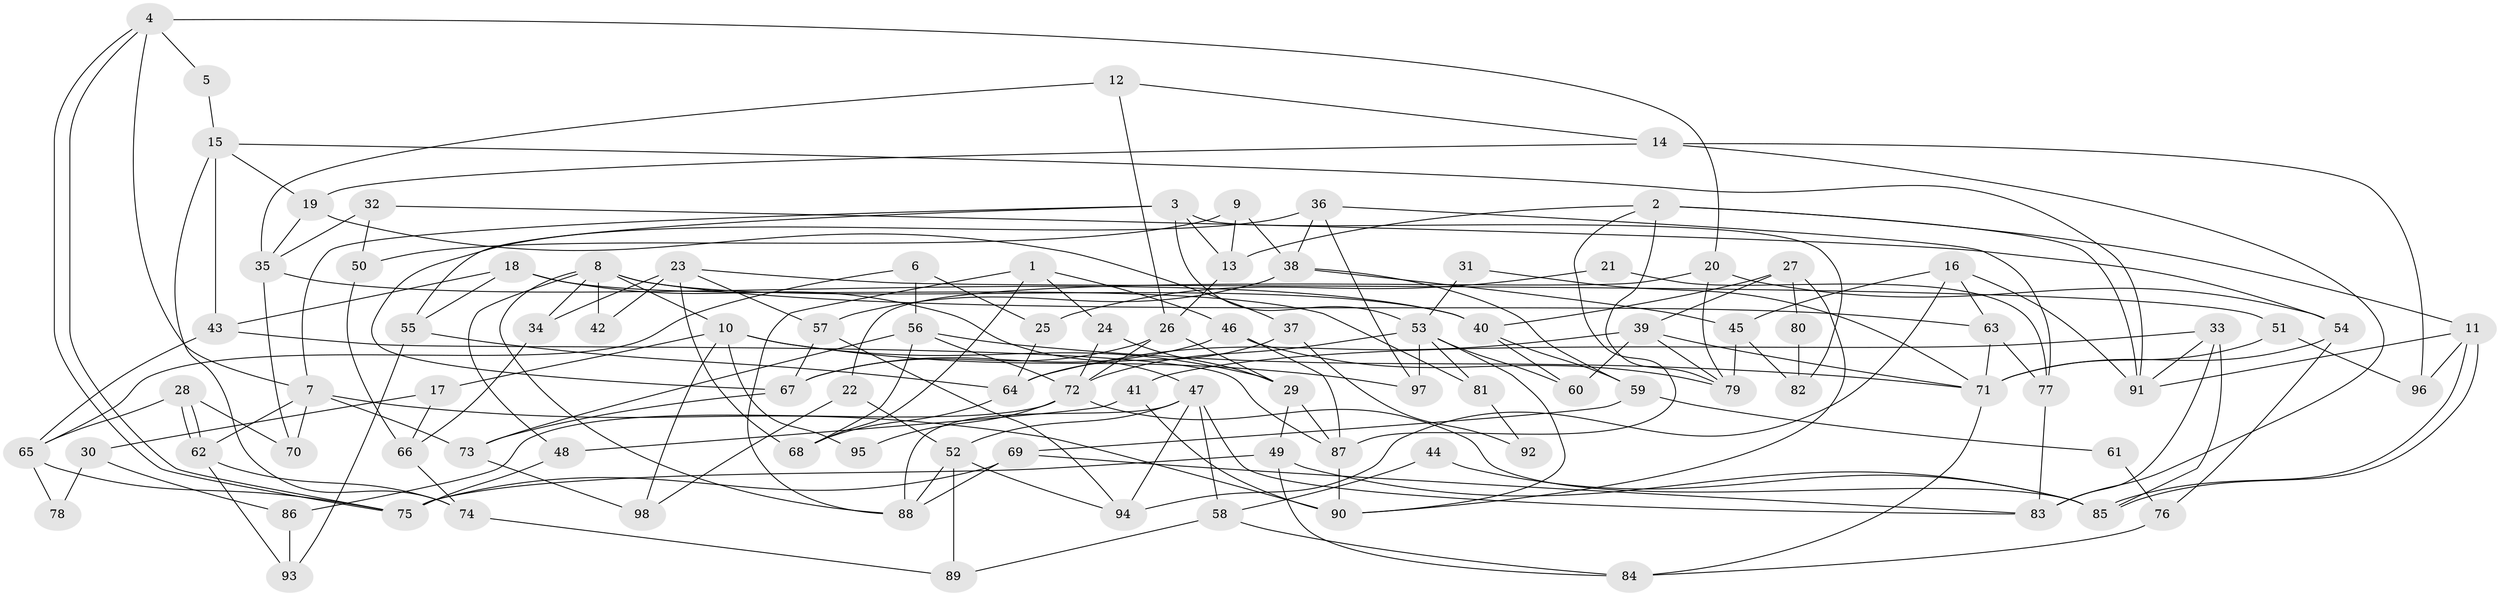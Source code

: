 // coarse degree distribution, {4: 0.1896551724137931, 7: 0.1724137931034483, 2: 0.05172413793103448, 3: 0.22413793103448276, 10: 0.05172413793103448, 8: 0.08620689655172414, 6: 0.13793103448275862, 5: 0.08620689655172414}
// Generated by graph-tools (version 1.1) at 2025/18/03/04/25 18:18:30]
// undirected, 98 vertices, 196 edges
graph export_dot {
graph [start="1"]
  node [color=gray90,style=filled];
  1;
  2;
  3;
  4;
  5;
  6;
  7;
  8;
  9;
  10;
  11;
  12;
  13;
  14;
  15;
  16;
  17;
  18;
  19;
  20;
  21;
  22;
  23;
  24;
  25;
  26;
  27;
  28;
  29;
  30;
  31;
  32;
  33;
  34;
  35;
  36;
  37;
  38;
  39;
  40;
  41;
  42;
  43;
  44;
  45;
  46;
  47;
  48;
  49;
  50;
  51;
  52;
  53;
  54;
  55;
  56;
  57;
  58;
  59;
  60;
  61;
  62;
  63;
  64;
  65;
  66;
  67;
  68;
  69;
  70;
  71;
  72;
  73;
  74;
  75;
  76;
  77;
  78;
  79;
  80;
  81;
  82;
  83;
  84;
  85;
  86;
  87;
  88;
  89;
  90;
  91;
  92;
  93;
  94;
  95;
  96;
  97;
  98;
  1 -- 24;
  1 -- 88;
  1 -- 46;
  1 -- 68;
  2 -- 91;
  2 -- 87;
  2 -- 11;
  2 -- 13;
  2 -- 79;
  3 -- 7;
  3 -- 53;
  3 -- 13;
  3 -- 55;
  3 -- 82;
  4 -- 20;
  4 -- 75;
  4 -- 75;
  4 -- 5;
  4 -- 7;
  5 -- 15;
  6 -- 65;
  6 -- 56;
  6 -- 25;
  7 -- 62;
  7 -- 70;
  7 -- 73;
  7 -- 90;
  8 -- 10;
  8 -- 63;
  8 -- 34;
  8 -- 40;
  8 -- 42;
  8 -- 48;
  8 -- 88;
  9 -- 38;
  9 -- 13;
  9 -- 50;
  10 -- 98;
  10 -- 29;
  10 -- 17;
  10 -- 95;
  10 -- 97;
  11 -- 85;
  11 -- 85;
  11 -- 91;
  11 -- 96;
  12 -- 35;
  12 -- 14;
  12 -- 26;
  13 -- 26;
  14 -- 83;
  14 -- 96;
  14 -- 19;
  15 -- 91;
  15 -- 19;
  15 -- 43;
  15 -- 74;
  16 -- 94;
  16 -- 91;
  16 -- 45;
  16 -- 63;
  17 -- 66;
  17 -- 30;
  18 -- 47;
  18 -- 43;
  18 -- 55;
  18 -- 81;
  19 -- 35;
  19 -- 37;
  20 -- 79;
  20 -- 54;
  20 -- 22;
  21 -- 77;
  21 -- 25;
  22 -- 52;
  22 -- 98;
  23 -- 57;
  23 -- 68;
  23 -- 34;
  23 -- 42;
  23 -- 51;
  24 -- 29;
  24 -- 72;
  25 -- 64;
  26 -- 29;
  26 -- 67;
  26 -- 72;
  27 -- 90;
  27 -- 39;
  27 -- 40;
  27 -- 80;
  28 -- 65;
  28 -- 62;
  28 -- 62;
  28 -- 70;
  29 -- 87;
  29 -- 49;
  30 -- 86;
  30 -- 78;
  31 -- 53;
  31 -- 71;
  32 -- 50;
  32 -- 35;
  32 -- 54;
  33 -- 83;
  33 -- 85;
  33 -- 41;
  33 -- 91;
  34 -- 66;
  35 -- 40;
  35 -- 70;
  36 -- 67;
  36 -- 38;
  36 -- 77;
  36 -- 97;
  37 -- 64;
  37 -- 92;
  38 -- 45;
  38 -- 59;
  38 -- 57;
  39 -- 79;
  39 -- 60;
  39 -- 64;
  39 -- 71;
  40 -- 59;
  40 -- 60;
  41 -- 90;
  41 -- 48;
  43 -- 87;
  43 -- 65;
  44 -- 85;
  44 -- 58;
  45 -- 79;
  45 -- 82;
  46 -- 67;
  46 -- 79;
  46 -- 87;
  47 -- 88;
  47 -- 94;
  47 -- 52;
  47 -- 58;
  47 -- 83;
  48 -- 75;
  49 -- 75;
  49 -- 84;
  49 -- 85;
  50 -- 66;
  51 -- 71;
  51 -- 96;
  52 -- 88;
  52 -- 89;
  52 -- 94;
  53 -- 72;
  53 -- 97;
  53 -- 60;
  53 -- 81;
  53 -- 90;
  54 -- 71;
  54 -- 76;
  55 -- 64;
  55 -- 93;
  56 -- 72;
  56 -- 68;
  56 -- 71;
  56 -- 73;
  57 -- 67;
  57 -- 94;
  58 -- 84;
  58 -- 89;
  59 -- 69;
  59 -- 61;
  61 -- 76;
  62 -- 74;
  62 -- 93;
  63 -- 71;
  63 -- 77;
  64 -- 68;
  65 -- 75;
  65 -- 78;
  66 -- 74;
  67 -- 73;
  69 -- 83;
  69 -- 75;
  69 -- 88;
  71 -- 84;
  72 -- 85;
  72 -- 86;
  72 -- 95;
  73 -- 98;
  74 -- 89;
  76 -- 84;
  77 -- 83;
  80 -- 82;
  81 -- 92;
  86 -- 93;
  87 -- 90;
}
